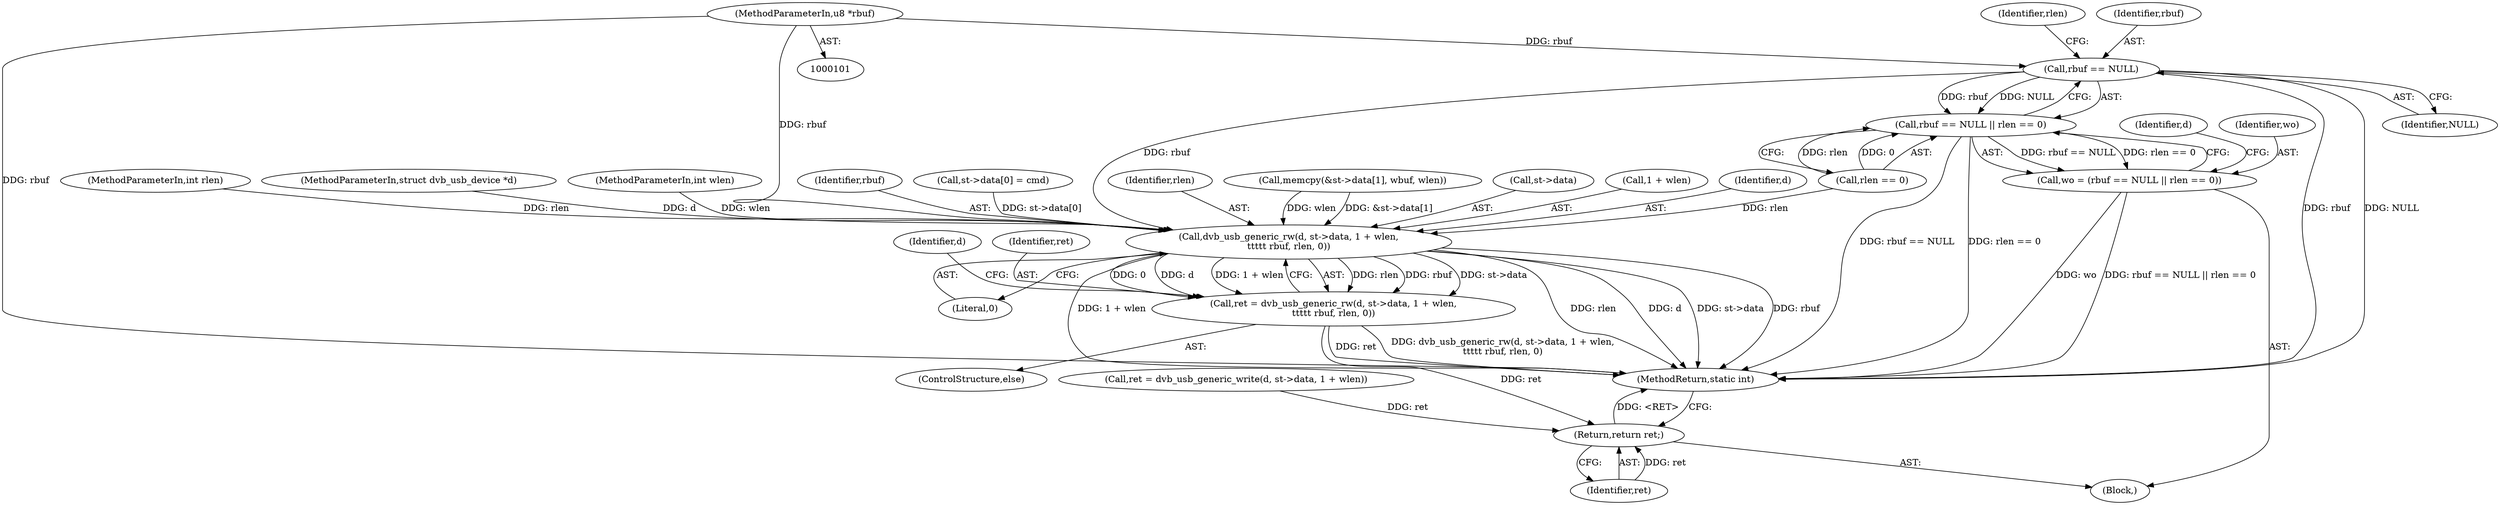 digraph "0_linux_3f190e3aec212fc8c61e202c51400afa7384d4bc@pointer" {
"1000133" [label="(Call,rbuf == NULL)"];
"1000106" [label="(MethodParameterIn,u8 *rbuf)"];
"1000132" [label="(Call,rbuf == NULL || rlen == 0)"];
"1000130" [label="(Call,wo = (rbuf == NULL || rlen == 0))"];
"1000175" [label="(Call,dvb_usb_generic_rw(d, st->data, 1 + wlen,\n\t\t\t\t\t rbuf, rlen, 0))"];
"1000173" [label="(Call,ret = dvb_usb_generic_rw(d, st->data, 1 + wlen,\n\t\t\t\t\t rbuf, rlen, 0))"];
"1000191" [label="(Return,return ret;)"];
"1000105" [label="(MethodParameterIn,int wlen)"];
"1000130" [label="(Call,wo = (rbuf == NULL || rlen == 0))"];
"1000131" [label="(Identifier,wo)"];
"1000192" [label="(Identifier,ret)"];
"1000172" [label="(ControlStructure,else)"];
"1000142" [label="(Identifier,d)"];
"1000185" [label="(Literal,0)"];
"1000193" [label="(MethodReturn,static int)"];
"1000183" [label="(Identifier,rbuf)"];
"1000189" [label="(Identifier,d)"];
"1000137" [label="(Identifier,rlen)"];
"1000175" [label="(Call,dvb_usb_generic_rw(d, st->data, 1 + wlen,\n\t\t\t\t\t rbuf, rlen, 0))"];
"1000176" [label="(Identifier,d)"];
"1000144" [label="(Call,st->data[0] = cmd)"];
"1000162" [label="(Call,ret = dvb_usb_generic_write(d, st->data, 1 + wlen))"];
"1000136" [label="(Call,rlen == 0)"];
"1000177" [label="(Call,st->data)"];
"1000134" [label="(Identifier,rbuf)"];
"1000180" [label="(Call,1 + wlen)"];
"1000184" [label="(Identifier,rlen)"];
"1000132" [label="(Call,rbuf == NULL || rlen == 0)"];
"1000135" [label="(Identifier,NULL)"];
"1000108" [label="(Block,)"];
"1000174" [label="(Identifier,ret)"];
"1000106" [label="(MethodParameterIn,u8 *rbuf)"];
"1000191" [label="(Return,return ret;)"];
"1000173" [label="(Call,ret = dvb_usb_generic_rw(d, st->data, 1 + wlen,\n\t\t\t\t\t rbuf, rlen, 0))"];
"1000151" [label="(Call,memcpy(&st->data[1], wbuf, wlen))"];
"1000107" [label="(MethodParameterIn,int rlen)"];
"1000133" [label="(Call,rbuf == NULL)"];
"1000102" [label="(MethodParameterIn,struct dvb_usb_device *d)"];
"1000133" -> "1000132"  [label="AST: "];
"1000133" -> "1000135"  [label="CFG: "];
"1000134" -> "1000133"  [label="AST: "];
"1000135" -> "1000133"  [label="AST: "];
"1000137" -> "1000133"  [label="CFG: "];
"1000132" -> "1000133"  [label="CFG: "];
"1000133" -> "1000193"  [label="DDG: rbuf"];
"1000133" -> "1000193"  [label="DDG: NULL"];
"1000133" -> "1000132"  [label="DDG: rbuf"];
"1000133" -> "1000132"  [label="DDG: NULL"];
"1000106" -> "1000133"  [label="DDG: rbuf"];
"1000133" -> "1000175"  [label="DDG: rbuf"];
"1000106" -> "1000101"  [label="AST: "];
"1000106" -> "1000193"  [label="DDG: rbuf"];
"1000106" -> "1000175"  [label="DDG: rbuf"];
"1000132" -> "1000130"  [label="AST: "];
"1000132" -> "1000136"  [label="CFG: "];
"1000136" -> "1000132"  [label="AST: "];
"1000130" -> "1000132"  [label="CFG: "];
"1000132" -> "1000193"  [label="DDG: rbuf == NULL"];
"1000132" -> "1000193"  [label="DDG: rlen == 0"];
"1000132" -> "1000130"  [label="DDG: rbuf == NULL"];
"1000132" -> "1000130"  [label="DDG: rlen == 0"];
"1000136" -> "1000132"  [label="DDG: rlen"];
"1000136" -> "1000132"  [label="DDG: 0"];
"1000130" -> "1000108"  [label="AST: "];
"1000131" -> "1000130"  [label="AST: "];
"1000142" -> "1000130"  [label="CFG: "];
"1000130" -> "1000193"  [label="DDG: rbuf == NULL || rlen == 0"];
"1000130" -> "1000193"  [label="DDG: wo"];
"1000175" -> "1000173"  [label="AST: "];
"1000175" -> "1000185"  [label="CFG: "];
"1000176" -> "1000175"  [label="AST: "];
"1000177" -> "1000175"  [label="AST: "];
"1000180" -> "1000175"  [label="AST: "];
"1000183" -> "1000175"  [label="AST: "];
"1000184" -> "1000175"  [label="AST: "];
"1000185" -> "1000175"  [label="AST: "];
"1000173" -> "1000175"  [label="CFG: "];
"1000175" -> "1000193"  [label="DDG: 1 + wlen"];
"1000175" -> "1000193"  [label="DDG: d"];
"1000175" -> "1000193"  [label="DDG: rlen"];
"1000175" -> "1000193"  [label="DDG: st->data"];
"1000175" -> "1000193"  [label="DDG: rbuf"];
"1000175" -> "1000173"  [label="DDG: rlen"];
"1000175" -> "1000173"  [label="DDG: rbuf"];
"1000175" -> "1000173"  [label="DDG: st->data"];
"1000175" -> "1000173"  [label="DDG: 0"];
"1000175" -> "1000173"  [label="DDG: d"];
"1000175" -> "1000173"  [label="DDG: 1 + wlen"];
"1000102" -> "1000175"  [label="DDG: d"];
"1000151" -> "1000175"  [label="DDG: &st->data[1]"];
"1000151" -> "1000175"  [label="DDG: wlen"];
"1000144" -> "1000175"  [label="DDG: st->data[0]"];
"1000105" -> "1000175"  [label="DDG: wlen"];
"1000136" -> "1000175"  [label="DDG: rlen"];
"1000107" -> "1000175"  [label="DDG: rlen"];
"1000173" -> "1000172"  [label="AST: "];
"1000174" -> "1000173"  [label="AST: "];
"1000189" -> "1000173"  [label="CFG: "];
"1000173" -> "1000193"  [label="DDG: ret"];
"1000173" -> "1000193"  [label="DDG: dvb_usb_generic_rw(d, st->data, 1 + wlen,\n\t\t\t\t\t rbuf, rlen, 0)"];
"1000173" -> "1000191"  [label="DDG: ret"];
"1000191" -> "1000108"  [label="AST: "];
"1000191" -> "1000192"  [label="CFG: "];
"1000192" -> "1000191"  [label="AST: "];
"1000193" -> "1000191"  [label="CFG: "];
"1000191" -> "1000193"  [label="DDG: <RET>"];
"1000192" -> "1000191"  [label="DDG: ret"];
"1000162" -> "1000191"  [label="DDG: ret"];
}
